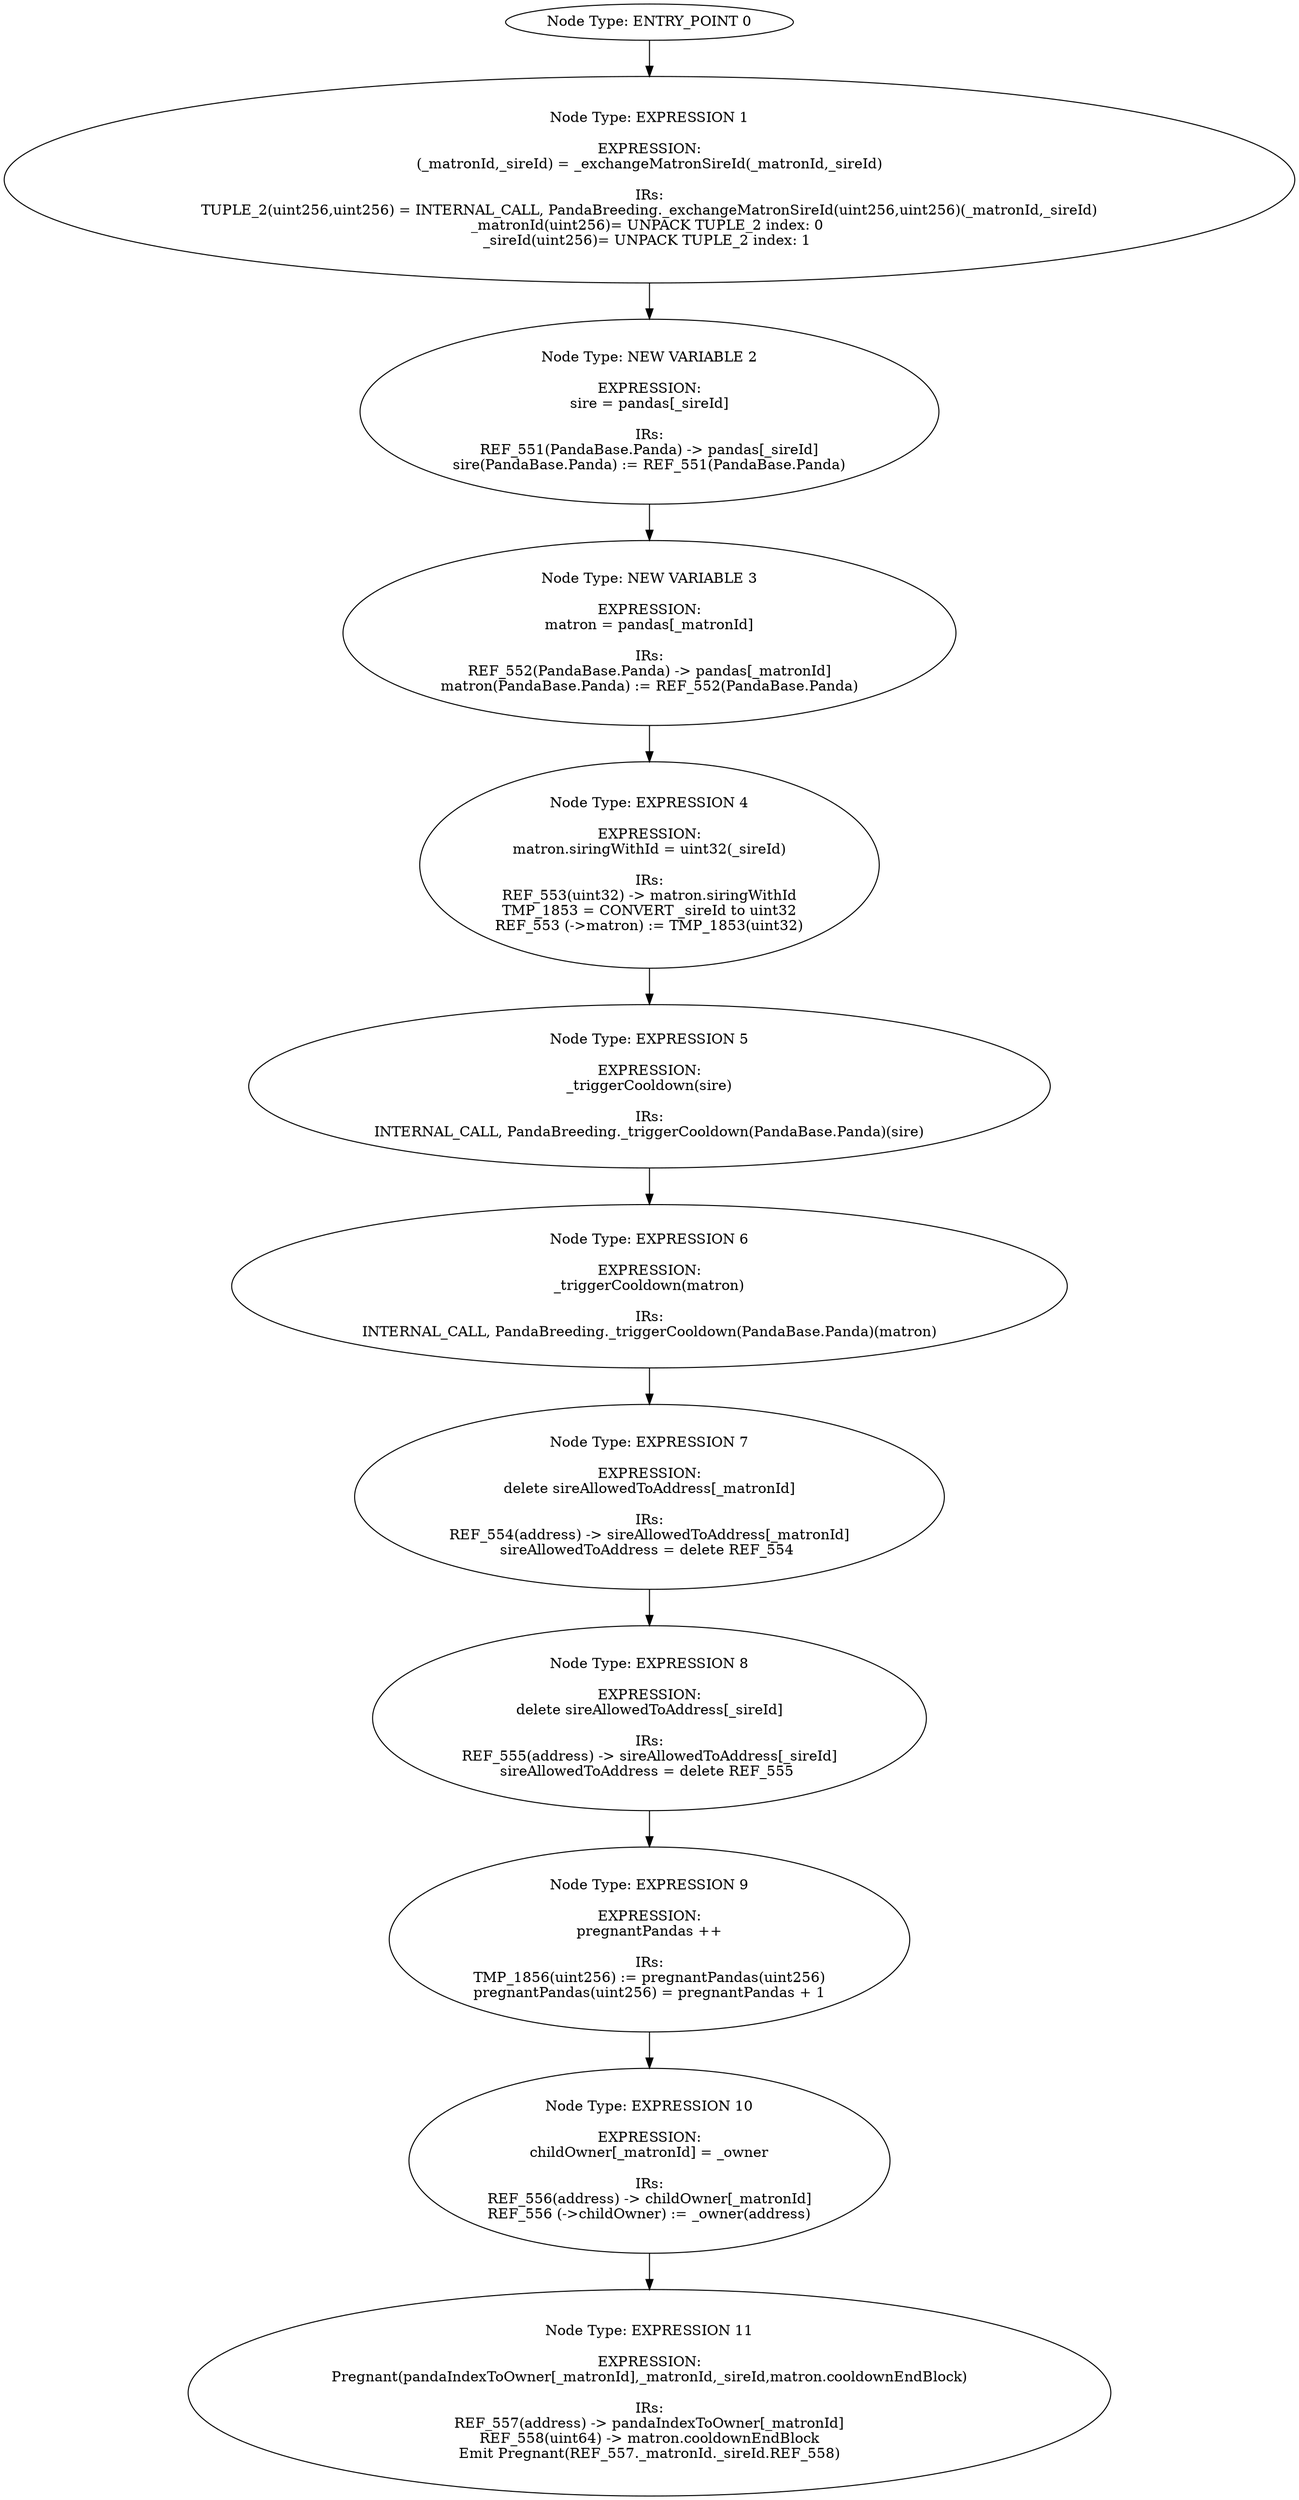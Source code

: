 digraph{
0[label="Node Type: ENTRY_POINT 0
"];
0->1;
1[label="Node Type: EXPRESSION 1

EXPRESSION:
(_matronId,_sireId) = _exchangeMatronSireId(_matronId,_sireId)

IRs:
TUPLE_2(uint256,uint256) = INTERNAL_CALL, PandaBreeding._exchangeMatronSireId(uint256,uint256)(_matronId,_sireId)
_matronId(uint256)= UNPACK TUPLE_2 index: 0 
_sireId(uint256)= UNPACK TUPLE_2 index: 1 "];
1->2;
2[label="Node Type: NEW VARIABLE 2

EXPRESSION:
sire = pandas[_sireId]

IRs:
REF_551(PandaBase.Panda) -> pandas[_sireId]
sire(PandaBase.Panda) := REF_551(PandaBase.Panda)"];
2->3;
3[label="Node Type: NEW VARIABLE 3

EXPRESSION:
matron = pandas[_matronId]

IRs:
REF_552(PandaBase.Panda) -> pandas[_matronId]
matron(PandaBase.Panda) := REF_552(PandaBase.Panda)"];
3->4;
4[label="Node Type: EXPRESSION 4

EXPRESSION:
matron.siringWithId = uint32(_sireId)

IRs:
REF_553(uint32) -> matron.siringWithId
TMP_1853 = CONVERT _sireId to uint32
REF_553 (->matron) := TMP_1853(uint32)"];
4->5;
5[label="Node Type: EXPRESSION 5

EXPRESSION:
_triggerCooldown(sire)

IRs:
INTERNAL_CALL, PandaBreeding._triggerCooldown(PandaBase.Panda)(sire)"];
5->6;
6[label="Node Type: EXPRESSION 6

EXPRESSION:
_triggerCooldown(matron)

IRs:
INTERNAL_CALL, PandaBreeding._triggerCooldown(PandaBase.Panda)(matron)"];
6->7;
7[label="Node Type: EXPRESSION 7

EXPRESSION:
delete sireAllowedToAddress[_matronId]

IRs:
REF_554(address) -> sireAllowedToAddress[_matronId]
sireAllowedToAddress = delete REF_554 "];
7->8;
8[label="Node Type: EXPRESSION 8

EXPRESSION:
delete sireAllowedToAddress[_sireId]

IRs:
REF_555(address) -> sireAllowedToAddress[_sireId]
sireAllowedToAddress = delete REF_555 "];
8->9;
9[label="Node Type: EXPRESSION 9

EXPRESSION:
pregnantPandas ++

IRs:
TMP_1856(uint256) := pregnantPandas(uint256)
pregnantPandas(uint256) = pregnantPandas + 1"];
9->10;
10[label="Node Type: EXPRESSION 10

EXPRESSION:
childOwner[_matronId] = _owner

IRs:
REF_556(address) -> childOwner[_matronId]
REF_556 (->childOwner) := _owner(address)"];
10->11;
11[label="Node Type: EXPRESSION 11

EXPRESSION:
Pregnant(pandaIndexToOwner[_matronId],_matronId,_sireId,matron.cooldownEndBlock)

IRs:
REF_557(address) -> pandaIndexToOwner[_matronId]
REF_558(uint64) -> matron.cooldownEndBlock
Emit Pregnant(REF_557._matronId._sireId.REF_558)"];
}
